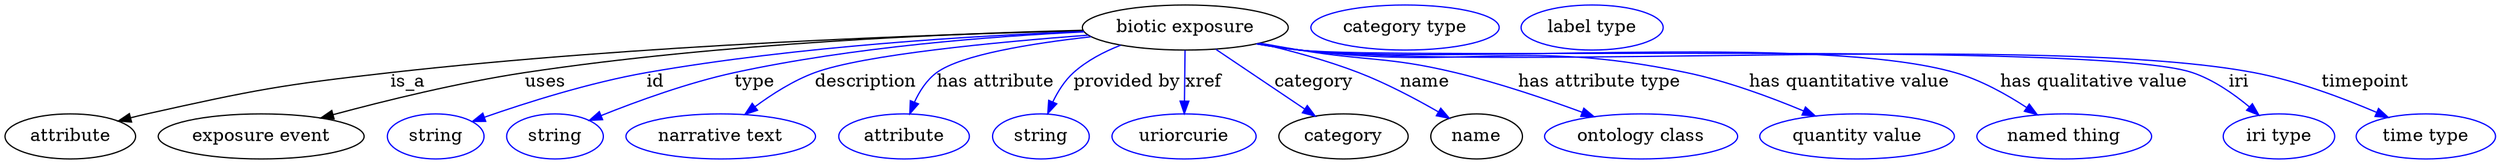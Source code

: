 digraph {
	graph [bb="0,0,1980.2,123"];
	node [label="\N"];
	"biotic exposure"	[height=0.5,
		label="biotic exposure",
		pos="937,105",
		width=2.2748];
	attribute	[height=0.5,
		pos="51.995,18",
		width=1.4443];
	"biotic exposure" -> attribute	[label=is_a,
		lp="320,61.5",
		pos="e,90.241,30.304 855.82,102.45 735.44,99.488 502.65,91.193 306,69 219.52,59.241 197.91,55.039 113,36 108.83,35.066 104.53,34.025 \
100.22,32.93"];
	"exposure event"	[height=0.5,
		pos="204,18",
		width=2.2748];
	"biotic exposure" -> "exposure event"	[label=uses,
		lp="429.5,61.5",
		pos="e,251.28,32.72 855.3,102.79 751.82,100.28 568.26,92.587 413,69 360.92,61.089 302.72,46.697 260.98,35.378"];
	id	[color=blue,
		height=0.5,
		label=string,
		pos="342,18",
		width=1.0652];
	"biotic exposure" -> id	[color=blue,
		label=id,
		lp="517,61.5",
		pos="e,370.95,29.825 856.15,101.86 769.85,98.533 629.38,90.118 510,69 464.58,60.968 414.07,44.924 380.4,33.169",
		style=solid];
	type	[color=blue,
		height=0.5,
		label=string,
		pos="437,18",
		width=1.0652];
	"biotic exposure" -> type	[color=blue,
		label=type,
		lp="595,61.5",
		pos="e,464.17,30.794 856.51,101.64 783.38,98.206 672.9,89.756 579,69 542.24,60.876 501.9,46.068 473.64,34.668",
		style=solid];
	description	[color=blue,
		height=0.5,
		label="narrative text",
		pos="569,18",
		width=2.0943];
	"biotic exposure" -> description	[color=blue,
		label=description,
		lp="682.5,61.5",
		pos="e,587.68,35.594 859.6,99.021 785.87,93.522 680.56,83.486 642,69 625.36,62.752 608.86,51.943 595.76,41.97",
		style=solid];
	"has attribute"	[color=blue,
		height=0.5,
		label=attribute,
		pos="714,18",
		width=1.4443];
	"biotic exposure" -> "has attribute"	[color=blue,
		label="has attribute",
		lp="786,61.5",
		pos="e,718.19,35.971 861.88,97.728 814.33,92.45 758.3,83.405 739,69 731.2,63.181 725.67,54.25 721.84,45.537",
		style=solid];
	"provided by"	[color=blue,
		height=0.5,
		label=string,
		pos="822,18",
		width=1.0652];
	"biotic exposure" -> "provided by"	[color=blue,
		label="provided by",
		lp="890.5,61.5",
		pos="e,827.44,36.267 885.42,90.835 872.13,85.638 858.61,78.554 848,69 840.92,62.627 835.46,53.869 831.42,45.463",
		style=solid];
	xref	[color=blue,
		height=0.5,
		label=uriorcurie,
		pos="936,18",
		width=1.5887];
	"biotic exposure" -> xref	[color=blue,
		label=xref,
		lp="951.5,61.5",
		pos="e,936.2,36.175 936.79,86.799 936.66,75.163 936.47,59.548 936.32,46.237",
		style=solid];
	category	[height=0.5,
		pos="1063,18",
		width=1.4263];
	"biotic exposure" -> category	[color=blue,
		label=category,
		lp="1039.5,61.5",
		pos="e,1040.5,34.196 961.29,87.611 981.4,74.043 1010.1,54.678 1031.9,39.979",
		style=solid];
	name	[height=0.5,
		pos="1169,18",
		width=1.011];
	"biotic exposure" -> name	[color=blue,
		label=name,
		lp="1128,61.5",
		pos="e,1147.3,32.48 995.71,92.392 1020.6,86.637 1049.6,78.797 1075,69 1097,60.492 1120.5,48.026 1138.4,37.671",
		style=solid];
	"has attribute type"	[color=blue,
		height=0.5,
		label="ontology class",
		pos="1300,18",
		width=2.1304];
	"biotic exposure" -> "has attribute type"	[color=blue,
		label="has attribute type",
		lp="1267,61.5",
		pos="e,1262.5,33.77 996.65,92.497 1007.1,90.588 1017.8,88.684 1028,87 1082.9,77.885 1097.8,81.965 1152,69 1186.5,60.746 1224.3,47.884 \
1253.1,37.272",
		style=solid];
	"has quantitative value"	[color=blue,
		height=0.5,
		label="quantity value",
		pos="1472,18",
		width=2.1484];
	"biotic exposure" -> "has quantitative value"	[color=blue,
		label="has quantitative value",
		lp="1466,61.5",
		pos="e,1438.7,34.374 994.59,92.105 1005.6,90.145 1017.1,88.325 1028,87 1164.1,70.377 1201.8,96.96 1336,69 1368.2,62.284 1403.1,49.361 \
1429.4,38.335",
		style=solid];
	"has qualitative value"	[color=blue,
		height=0.5,
		label="named thing",
		pos="1637,18",
		width=1.9318];
	"biotic exposure" -> "has qualitative value"	[color=blue,
		label="has qualitative value",
		lp="1660.5,61.5",
		pos="e,1615.5,35.383 994.08,91.981 1005.3,90.007 1017,88.213 1028,87 1143.4,74.307 1438.4,100.86 1550,69 1570.3,63.19 1591,51.633 1607,\
41.092",
		style=solid];
	iri	[color=blue,
		height=0.5,
		label="iri type",
		pos="1808,18",
		width=1.2277];
	"biotic exposure" -> iri	[color=blue,
		label=iri,
		lp="1776,61.5",
		pos="e,1792.1,34.928 993.59,91.985 1004.9,89.984 1016.8,88.179 1028,87 1106.6,78.718 1664.1,94.323 1739,69 1755.8,63.323 1772,52.014 \
1784.4,41.586",
		style=solid];
	timepoint	[color=blue,
		height=0.5,
		label="time type",
		pos="1925,18",
		width=1.5346];
	"biotic exposure" -> timepoint	[color=blue,
		label=timepoint,
		lp="1877,61.5",
		pos="e,1895.1,33.157 993.58,91.971 1004.9,89.971 1016.8,88.17 1028,87 1196,69.432 1622,100.38 1788,69 1822,62.571 1858.8,48.749 1885.6,\
37.264",
		style=solid];
	"named thing_category"	[color=blue,
		height=0.5,
		label="category type",
		pos="1112,105",
		width=2.0762];
	attribute_name	[color=blue,
		height=0.5,
		label="label type",
		pos="1261,105",
		width=1.5707];
}
